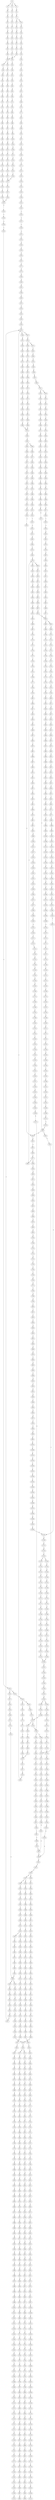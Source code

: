 strict digraph  {
	S0 -> S1 [ label = C ];
	S0 -> S2 [ label = G ];
	S0 -> S3 [ label = T ];
	S1 -> S4 [ label = A ];
	S2 -> S5 [ label = A ];
	S3 -> S6 [ label = A ];
	S4 -> S7 [ label = G ];
	S5 -> S8 [ label = G ];
	S6 -> S9 [ label = G ];
	S7 -> S10 [ label = A ];
	S7 -> S11 [ label = C ];
	S8 -> S12 [ label = C ];
	S9 -> S13 [ label = C ];
	S10 -> S14 [ label = G ];
	S11 -> S15 [ label = C ];
	S12 -> S16 [ label = C ];
	S13 -> S17 [ label = C ];
	S14 -> S18 [ label = G ];
	S15 -> S19 [ label = G ];
	S16 -> S20 [ label = G ];
	S17 -> S21 [ label = G ];
	S18 -> S22 [ label = T ];
	S19 -> S23 [ label = C ];
	S20 -> S24 [ label = C ];
	S21 -> S25 [ label = T ];
	S22 -> S26 [ label = C ];
	S23 -> S27 [ label = C ];
	S24 -> S28 [ label = C ];
	S25 -> S29 [ label = C ];
	S26 -> S30 [ label = C ];
	S27 -> S31 [ label = C ];
	S28 -> S32 [ label = C ];
	S29 -> S33 [ label = C ];
	S30 -> S34 [ label = C ];
	S31 -> S35 [ label = C ];
	S32 -> S36 [ label = C ];
	S33 -> S37 [ label = C ];
	S34 -> S38 [ label = T ];
	S35 -> S39 [ label = T ];
	S36 -> S39 [ label = T ];
	S37 -> S40 [ label = A ];
	S38 -> S41 [ label = T ];
	S39 -> S42 [ label = T ];
	S39 -> S43 [ label = C ];
	S40 -> S44 [ label = C ];
	S41 -> S45 [ label = C ];
	S42 -> S46 [ label = C ];
	S43 -> S47 [ label = C ];
	S44 -> S48 [ label = C ];
	S45 -> S49 [ label = T ];
	S46 -> S50 [ label = A ];
	S47 -> S51 [ label = A ];
	S48 -> S52 [ label = A ];
	S49 -> S53 [ label = C ];
	S50 -> S54 [ label = C ];
	S51 -> S55 [ label = C ];
	S52 -> S56 [ label = C ];
	S53 -> S57 [ label = G ];
	S54 -> S58 [ label = G ];
	S55 -> S59 [ label = C ];
	S56 -> S60 [ label = C ];
	S57 -> S61 [ label = T ];
	S58 -> S62 [ label = C ];
	S59 -> S63 [ label = C ];
	S60 -> S64 [ label = G ];
	S61 -> S65 [ label = A ];
	S62 -> S66 [ label = T ];
	S63 -> S67 [ label = G ];
	S64 -> S68 [ label = A ];
	S65 -> S69 [ label = C ];
	S66 -> S70 [ label = C ];
	S67 -> S71 [ label = C ];
	S68 -> S72 [ label = T ];
	S69 -> S73 [ label = G ];
	S70 -> S74 [ label = C ];
	S71 -> S75 [ label = C ];
	S72 -> S76 [ label = C ];
	S73 -> S77 [ label = G ];
	S74 -> S78 [ label = G ];
	S75 -> S79 [ label = G ];
	S76 -> S80 [ label = G ];
	S77 -> S81 [ label = C ];
	S78 -> S82 [ label = G ];
	S79 -> S83 [ label = G ];
	S80 -> S84 [ label = G ];
	S81 -> S85 [ label = T ];
	S82 -> S86 [ label = T ];
	S83 -> S87 [ label = T ];
	S84 -> S88 [ label = T ];
	S85 -> S89 [ label = A ];
	S86 -> S90 [ label = T ];
	S87 -> S91 [ label = C ];
	S88 -> S92 [ label = T ];
	S89 -> S93 [ label = C ];
	S90 -> S94 [ label = G ];
	S91 -> S95 [ label = C ];
	S92 -> S96 [ label = C ];
	S93 -> S97 [ label = T ];
	S94 -> S98 [ label = C ];
	S95 -> S99 [ label = C ];
	S96 -> S100 [ label = C ];
	S97 -> S101 [ label = G ];
	S98 -> S102 [ label = A ];
	S99 -> S103 [ label = A ];
	S100 -> S104 [ label = A ];
	S101 -> S105 [ label = G ];
	S102 -> S106 [ label = C ];
	S103 -> S107 [ label = G ];
	S104 -> S108 [ label = G ];
	S105 -> S109 [ label = T ];
	S106 -> S110 [ label = T ];
	S107 -> S111 [ label = T ];
	S108 -> S112 [ label = T ];
	S109 -> S113 [ label = G ];
	S110 -> S114 [ label = G ];
	S111 -> S115 [ label = G ];
	S112 -> S116 [ label = G ];
	S113 -> S117 [ label = C ];
	S114 -> S118 [ label = G ];
	S115 -> S119 [ label = G ];
	S116 -> S120 [ label = G ];
	S117 -> S121 [ label = T ];
	S118 -> S122 [ label = T ];
	S119 -> S123 [ label = T ];
	S120 -> S124 [ label = T ];
	S121 -> S125 [ label = A ];
	S122 -> S126 [ label = C ];
	S123 -> S127 [ label = C ];
	S124 -> S128 [ label = C ];
	S125 -> S129 [ label = C ];
	S126 -> S130 [ label = G ];
	S127 -> S131 [ label = G ];
	S128 -> S131 [ label = G ];
	S129 -> S132 [ label = T ];
	S130 -> S133 [ label = T ];
	S131 -> S134 [ label = T ];
	S132 -> S135 [ label = G ];
	S133 -> S136 [ label = C ];
	S134 -> S137 [ label = C ];
	S135 -> S138 [ label = T ];
	S136 -> S139 [ label = C ];
	S137 -> S140 [ label = C ];
	S138 -> S141 [ label = A ];
	S139 -> S142 [ label = G ];
	S140 -> S142 [ label = G ];
	S141 -> S143 [ label = A ];
	S142 -> S144 [ label = T ];
	S143 -> S145 [ label = C ];
	S144 -> S146 [ label = C ];
	S145 -> S147 [ label = A ];
	S146 -> S148 [ label = A ];
	S147 -> S149 [ label = C ];
	S148 -> S150 [ label = C ];
	S149 -> S151 [ label = A ];
	S150 -> S152 [ label = C ];
	S151 -> S153 [ label = C ];
	S152 -> S154 [ label = C ];
	S152 -> S155 [ label = G ];
	S153 -> S156 [ label = G ];
	S154 -> S157 [ label = T ];
	S155 -> S158 [ label = A ];
	S156 -> S159 [ label = C ];
	S157 -> S160 [ label = G ];
	S158 -> S161 [ label = A ];
	S158 -> S162 [ label = G ];
	S159 -> S163 [ label = T ];
	S160 -> S164 [ label = T ];
	S161 -> S165 [ label = T ];
	S162 -> S166 [ label = T ];
	S163 -> S167 [ label = C ];
	S164 -> S168 [ label = C ];
	S165 -> S169 [ label = C ];
	S166 -> S170 [ label = C ];
	S167 -> S171 [ label = C ];
	S168 -> S172 [ label = C ];
	S169 -> S173 [ label = C ];
	S170 -> S174 [ label = C ];
	S171 -> S175 [ label = T ];
	S172 -> S176 [ label = T ];
	S173 -> S177 [ label = T ];
	S174 -> S178 [ label = A ];
	S174 -> S179 [ label = T ];
	S175 -> S180 [ label = A ];
	S176 -> S181 [ label = T ];
	S177 -> S182 [ label = C ];
	S178 -> S183 [ label = G ];
	S179 -> S184 [ label = C ];
	S180 -> S185 [ label = G ];
	S181 -> S186 [ label = G ];
	S182 -> S187 [ label = G ];
	S183 -> S188 [ label = T ];
	S183 -> S189 [ label = C ];
	S184 -> S190 [ label = G ];
	S185 -> S191 [ label = A ];
	S186 -> S192 [ label = A ];
	S186 -> S193 [ label = T ];
	S187 -> S194 [ label = A ];
	S188 -> S195 [ label = A ];
	S189 -> S196 [ label = T ];
	S190 -> S197 [ label = A ];
	S191 -> S198 [ label = A ];
	S192 -> S199 [ label = A ];
	S193 -> S200 [ label = A ];
	S194 -> S201 [ label = A ];
	S195 -> S202 [ label = G ];
	S196 -> S203 [ label = T ];
	S197 -> S204 [ label = A ];
	S198 -> S205 [ label = C ];
	S199 -> S206 [ label = C ];
	S200 -> S207 [ label = G ];
	S201 -> S208 [ label = C ];
	S202 -> S209 [ label = G ];
	S203 -> S210 [ label = C ];
	S204 -> S211 [ label = C ];
	S205 -> S212 [ label = T ];
	S206 -> S213 [ label = T ];
	S207 -> S214 [ label = G ];
	S208 -> S215 [ label = T ];
	S209 -> S216 [ label = G ];
	S210 -> S217 [ label = A ];
	S211 -> S215 [ label = T ];
	S212 -> S218 [ label = T ];
	S213 -> S219 [ label = T ];
	S214 -> S220 [ label = A ];
	S215 -> S221 [ label = T ];
	S216 -> S222 [ label = T ];
	S217 -> S223 [ label = C ];
	S218 -> S224 [ label = C ];
	S219 -> S225 [ label = C ];
	S220 -> S226 [ label = G ];
	S221 -> S227 [ label = C ];
	S222 -> S228 [ label = C ];
	S223 -> S229 [ label = G ];
	S224 -> S230 [ label = A ];
	S225 -> S231 [ label = A ];
	S226 -> S232 [ label = A ];
	S227 -> S233 [ label = A ];
	S228 -> S234 [ label = A ];
	S229 -> S235 [ label = C ];
	S230 -> S236 [ label = A ];
	S231 -> S237 [ label = A ];
	S232 -> S238 [ label = G ];
	S233 -> S239 [ label = A ];
	S234 -> S240 [ label = C ];
	S235 -> S241 [ label = C ];
	S236 -> S242 [ label = C ];
	S237 -> S242 [ label = C ];
	S238 -> S243 [ label = G ];
	S239 -> S242 [ label = C ];
	S240 -> S244 [ label = T ];
	S241 -> S245 [ label = C ];
	S242 -> S246 [ label = C ];
	S242 -> S247 [ label = T ];
	S243 -> S248 [ label = T ];
	S244 -> S249 [ label = C ];
	S245 -> S250 [ label = T ];
	S246 -> S251 [ label = G ];
	S247 -> S252 [ label = G ];
	S248 -> S253 [ label = C ];
	S249 -> S254 [ label = G ];
	S250 -> S255 [ label = T ];
	S251 -> S256 [ label = G ];
	S252 -> S257 [ label = G ];
	S252 -> S258 [ label = C ];
	S253 -> S259 [ label = C ];
	S254 -> S260 [ label = C ];
	S255 -> S261 [ label = C ];
	S256 -> S262 [ label = C ];
	S257 -> S263 [ label = C ];
	S258 -> S264 [ label = C ];
	S259 -> S265 [ label = C ];
	S260 -> S266 [ label = T ];
	S261 -> S267 [ label = A ];
	S262 -> S268 [ label = C ];
	S263 -> S269 [ label = C ];
	S264 -> S270 [ label = C ];
	S265 -> S271 [ label = A ];
	S265 -> S272 [ label = G ];
	S266 -> S273 [ label = T ];
	S267 -> S274 [ label = T ];
	S268 -> S275 [ label = C ];
	S269 -> S276 [ label = C ];
	S270 -> S277 [ label = T ];
	S271 -> S278 [ label = G ];
	S272 -> S279 [ label = G ];
	S273 -> S280 [ label = C ];
	S274 -> S281 [ label = C ];
	S275 -> S282 [ label = A ];
	S276 -> S283 [ label = A ];
	S277 -> S284 [ label = A ];
	S278 -> S285 [ label = A ];
	S279 -> S286 [ label = A ];
	S280 -> S287 [ label = A ];
	S281 -> S288 [ label = C ];
	S282 -> S289 [ label = G ];
	S283 -> S290 [ label = G ];
	S284 -> S291 [ label = G ];
	S285 -> S292 [ label = G ];
	S286 -> S293 [ label = G ];
	S287 -> S294 [ label = T ];
	S288 -> S295 [ label = A ];
	S289 -> S296 [ label = T ];
	S290 -> S297 [ label = G ];
	S291 -> S298 [ label = G ];
	S292 -> S299 [ label = C ];
	S293 -> S300 [ label = G ];
	S294 -> S301 [ label = C ];
	S295 -> S302 [ label = G ];
	S296 -> S303 [ label = T ];
	S297 -> S304 [ label = T ];
	S298 -> S305 [ label = T ];
	S299 -> S306 [ label = C ];
	S300 -> S307 [ label = C ];
	S301 -> S308 [ label = C ];
	S302 -> S309 [ label = A ];
	S303 -> S310 [ label = G ];
	S304 -> S311 [ label = G ];
	S305 -> S312 [ label = G ];
	S306 -> S313 [ label = A ];
	S307 -> S314 [ label = G ];
	S308 -> S315 [ label = A ];
	S309 -> S316 [ label = A ];
	S310 -> S317 [ label = T ];
	S311 -> S318 [ label = C ];
	S311 -> S319 [ label = G ];
	S312 -> S320 [ label = T ];
	S313 -> S321 [ label = C ];
	S314 -> S322 [ label = T ];
	S315 -> S302 [ label = G ];
	S316 -> S323 [ label = C ];
	S317 -> S324 [ label = G ];
	S318 -> S325 [ label = G ];
	S319 -> S326 [ label = G ];
	S320 -> S327 [ label = G ];
	S321 -> S328 [ label = G ];
	S322 -> S329 [ label = G ];
	S323 -> S330 [ label = C ];
	S324 -> S331 [ label = C ];
	S325 -> S332 [ label = C ];
	S326 -> S333 [ label = C ];
	S327 -> S334 [ label = C ];
	S328 -> S335 [ label = G ];
	S329 -> S336 [ label = G ];
	S330 -> S337 [ label = A ];
	S330 -> S338 [ label = G ];
	S331 -> S339 [ label = G ];
	S332 -> S340 [ label = G ];
	S333 -> S341 [ label = T ];
	S334 -> S342 [ label = G ];
	S335 -> S343 [ label = T ];
	S336 -> S344 [ label = T ];
	S337 -> S345 [ label = G ];
	S337 -> S346 [ label = C ];
	S338 -> S347 [ label = G ];
	S339 -> S348 [ label = T ];
	S340 -> S349 [ label = T ];
	S341 -> S350 [ label = T ];
	S342 -> S351 [ label = T ];
	S343 -> S352 [ label = T ];
	S344 -> S353 [ label = A ];
	S345 -> S354 [ label = A ];
	S346 -> S355 [ label = C ];
	S347 -> S356 [ label = A ];
	S348 -> S357 [ label = C ];
	S349 -> S358 [ label = C ];
	S350 -> S359 [ label = C ];
	S351 -> S360 [ label = C ];
	S352 -> S361 [ label = A ];
	S353 -> S362 [ label = T ];
	S354 -> S363 [ label = C ];
	S355 -> S364 [ label = A ];
	S356 -> S365 [ label = C ];
	S357 -> S366 [ label = G ];
	S358 -> S367 [ label = G ];
	S359 -> S368 [ label = G ];
	S360 -> S369 [ label = G ];
	S361 -> S370 [ label = C ];
	S362 -> S371 [ label = G ];
	S363 -> S372 [ label = T ];
	S364 -> S373 [ label = C ];
	S365 -> S374 [ label = G ];
	S366 -> S375 [ label = A ];
	S367 -> S376 [ label = T ];
	S368 -> S377 [ label = A ];
	S369 -> S375 [ label = A ];
	S370 -> S378 [ label = T ];
	S371 -> S379 [ label = A ];
	S372 -> S380 [ label = C ];
	S373 -> S381 [ label = C ];
	S374 -> S382 [ label = C ];
	S375 -> S383 [ label = A ];
	S376 -> S384 [ label = G ];
	S377 -> S385 [ label = A ];
	S378 -> S386 [ label = G ];
	S379 -> S387 [ label = G ];
	S380 -> S388 [ label = C ];
	S381 -> S389 [ label = C ];
	S382 -> S390 [ label = C ];
	S383 -> S391 [ label = C ];
	S384 -> S392 [ label = C ];
	S385 -> S393 [ label = C ];
	S386 -> S394 [ label = C ];
	S387 -> S395 [ label = C ];
	S388 -> S396 [ label = C ];
	S389 -> S397 [ label = C ];
	S390 -> S398 [ label = C ];
	S391 -> S399 [ label = C ];
	S391 -> S400 [ label = A ];
	S392 -> S401 [ label = A ];
	S393 -> S402 [ label = A ];
	S394 -> S403 [ label = A ];
	S395 -> S404 [ label = G ];
	S396 -> S405 [ label = A ];
	S397 -> S406 [ label = T ];
	S398 -> S407 [ label = A ];
	S399 -> S408 [ label = T ];
	S400 -> S409 [ label = C ];
	S401 -> S410 [ label = T ];
	S402 -> S411 [ label = C ];
	S403 -> S412 [ label = G ];
	S404 -> S413 [ label = G ];
	S405 -> S414 [ label = T ];
	S406 -> S415 [ label = T ];
	S407 -> S416 [ label = T ];
	S408 -> S417 [ label = T ];
	S409 -> S418 [ label = C ];
	S410 -> S419 [ label = C ];
	S411 -> S420 [ label = G ];
	S412 -> S421 [ label = A ];
	S413 -> S422 [ label = T ];
	S414 -> S423 [ label = C ];
	S415 -> S424 [ label = C ];
	S416 -> S425 [ label = C ];
	S417 -> S426 [ label = C ];
	S418 -> S427 [ label = C ];
	S419 -> S428 [ label = C ];
	S420 -> S429 [ label = C ];
	S421 -> S430 [ label = C ];
	S422 -> S431 [ label = C ];
	S423 -> S432 [ label = T ];
	S424 -> S433 [ label = C ];
	S424 -> S434 [ label = G ];
	S425 -> S435 [ label = G ];
	S426 -> S436 [ label = G ];
	S427 -> S437 [ label = G ];
	S428 -> S438 [ label = G ];
	S429 -> S439 [ label = G ];
	S430 -> S440 [ label = G ];
	S431 -> S441 [ label = G ];
	S432 -> S442 [ label = G ];
	S433 -> S443 [ label = T ];
	S434 -> S444 [ label = A ];
	S435 -> S445 [ label = T ];
	S436 -> S446 [ label = T ];
	S437 -> S447 [ label = T ];
	S438 -> S448 [ label = C ];
	S439 -> S449 [ label = C ];
	S440 -> S450 [ label = G ];
	S441 -> S451 [ label = C ];
	S442 -> S452 [ label = C ];
	S443 -> S453 [ label = G ];
	S444 -> S454 [ label = T ];
	S445 -> S455 [ label = C ];
	S446 -> S456 [ label = A ];
	S447 -> S457 [ label = A ];
	S448 -> S458 [ label = A ];
	S449 -> S459 [ label = A ];
	S450 -> S460 [ label = A ];
	S451 -> S461 [ label = A ];
	S452 -> S462 [ label = C ];
	S453 -> S463 [ label = T ];
	S454 -> S464 [ label = C ];
	S455 -> S465 [ label = C ];
	S456 -> S466 [ label = C ];
	S457 -> S467 [ label = C ];
	S458 -> S468 [ label = C ];
	S459 -> S469 [ label = C ];
	S460 -> S470 [ label = C ];
	S461 -> S471 [ label = C ];
	S462 -> S472 [ label = A ];
	S463 -> S473 [ label = C ];
	S464 -> S474 [ label = G ];
	S465 -> S475 [ label = T ];
	S466 -> S476 [ label = T ];
	S467 -> S477 [ label = G ];
	S468 -> S478 [ label = G ];
	S469 -> S479 [ label = G ];
	S470 -> S480 [ label = A ];
	S471 -> S481 [ label = G ];
	S472 -> S482 [ label = G ];
	S473 -> S483 [ label = C ];
	S474 -> S484 [ label = T ];
	S475 -> S485 [ label = C ];
	S476 -> S486 [ label = T ];
	S477 -> S487 [ label = T ];
	S478 -> S488 [ label = T ];
	S479 -> S489 [ label = T ];
	S480 -> S490 [ label = C ];
	S481 -> S491 [ label = C ];
	S482 -> S492 [ label = T ];
	S483 -> S493 [ label = T ];
	S484 -> S494 [ label = T ];
	S485 -> S495 [ label = T ];
	S486 -> S496 [ label = C ];
	S487 -> S497 [ label = C ];
	S488 -> S498 [ label = C ];
	S489 -> S499 [ label = C ];
	S490 -> S500 [ label = A ];
	S491 -> S501 [ label = G ];
	S492 -> S502 [ label = C ];
	S493 -> S503 [ label = T ];
	S494 -> S504 [ label = T ];
	S495 -> S505 [ label = T ];
	S496 -> S506 [ label = A ];
	S497 -> S507 [ label = C ];
	S498 -> S508 [ label = G ];
	S499 -> S509 [ label = C ];
	S500 -> S510 [ label = C ];
	S501 -> S511 [ label = C ];
	S502 -> S512 [ label = G ];
	S503 -> S186 [ label = G ];
	S504 -> S513 [ label = G ];
	S505 -> S514 [ label = C ];
	S506 -> S515 [ label = A ];
	S507 -> S516 [ label = A ];
	S508 -> S517 [ label = A ];
	S509 -> S518 [ label = A ];
	S510 -> S519 [ label = C ];
	S511 -> S520 [ label = G ];
	S512 -> S521 [ label = T ];
	S513 -> S522 [ label = T ];
	S514 -> S523 [ label = T ];
	S515 -> S524 [ label = G ];
	S516 -> S525 [ label = G ];
	S517 -> S526 [ label = G ];
	S518 -> S527 [ label = G ];
	S519 -> S528 [ label = T ];
	S520 -> S529 [ label = G ];
	S521 -> S530 [ label = A ];
	S522 -> S531 [ label = A ];
	S523 -> S532 [ label = C ];
	S524 -> S533 [ label = C ];
	S525 -> S534 [ label = C ];
	S526 -> S535 [ label = C ];
	S527 -> S536 [ label = C ];
	S528 -> S537 [ label = C ];
	S529 -> S538 [ label = C ];
	S530 -> S539 [ label = A ];
	S531 -> S540 [ label = G ];
	S532 -> S541 [ label = G ];
	S533 -> S542 [ label = G ];
	S534 -> S543 [ label = G ];
	S535 -> S544 [ label = G ];
	S536 -> S545 [ label = T ];
	S536 -> S543 [ label = G ];
	S537 -> S546 [ label = T ];
	S538 -> S547 [ label = T ];
	S539 -> S548 [ label = G ];
	S540 -> S549 [ label = G ];
	S541 -> S550 [ label = G ];
	S542 -> S551 [ label = A ];
	S543 -> S552 [ label = A ];
	S544 -> S553 [ label = A ];
	S545 -> S554 [ label = T ];
	S546 -> S555 [ label = A ];
	S547 -> S556 [ label = G ];
	S548 -> S557 [ label = A ];
	S549 -> S558 [ label = A ];
	S550 -> S559 [ label = A ];
	S551 -> S560 [ label = G ];
	S552 -> S561 [ label = G ];
	S553 -> S562 [ label = G ];
	S554 -> S210 [ label = C ];
	S555 -> S563 [ label = G ];
	S556 -> S564 [ label = G ];
	S557 -> S565 [ label = C ];
	S558 -> S566 [ label = A ];
	S559 -> S567 [ label = G ];
	S560 -> S568 [ label = T ];
	S561 -> S569 [ label = T ];
	S562 -> S570 [ label = T ];
	S563 -> S571 [ label = A ];
	S564 -> S572 [ label = A ];
	S565 -> S573 [ label = G ];
	S566 -> S574 [ label = A ];
	S567 -> S575 [ label = A ];
	S568 -> S576 [ label = C ];
	S569 -> S577 [ label = C ];
	S570 -> S578 [ label = C ];
	S571 -> S579 [ label = A ];
	S572 -> S580 [ label = A ];
	S573 -> S581 [ label = G ];
	S574 -> S582 [ label = G ];
	S575 -> S583 [ label = G ];
	S576 -> S584 [ label = C ];
	S577 -> S585 [ label = C ];
	S577 -> S586 [ label = T ];
	S578 -> S587 [ label = G ];
	S579 -> S588 [ label = C ];
	S580 -> S589 [ label = T ];
	S581 -> S590 [ label = C ];
	S582 -> S591 [ label = G ];
	S583 -> S592 [ label = G ];
	S584 -> S593 [ label = C ];
	S585 -> S593 [ label = C ];
	S586 -> S594 [ label = C ];
	S587 -> S595 [ label = A ];
	S588 -> S596 [ label = G ];
	S589 -> S597 [ label = G ];
	S590 -> S598 [ label = T ];
	S591 -> S599 [ label = T ];
	S592 -> S600 [ label = T ];
	S593 -> S601 [ label = T ];
	S593 -> S602 [ label = G ];
	S594 -> S603 [ label = G ];
	S595 -> S604 [ label = A ];
	S596 -> S605 [ label = A ];
	S597 -> S606 [ label = G ];
	S598 -> S607 [ label = C ];
	S599 -> S608 [ label = C ];
	S600 -> S609 [ label = C ];
	S601 -> S610 [ label = C ];
	S602 -> S611 [ label = C ];
	S603 -> S612 [ label = T ];
	S604 -> S613 [ label = C ];
	S605 -> S614 [ label = G ];
	S606 -> S615 [ label = G ];
	S607 -> S616 [ label = T ];
	S608 -> S617 [ label = C ];
	S609 -> S259 [ label = C ];
	S610 -> S618 [ label = C ];
	S611 -> S619 [ label = C ];
	S612 -> S620 [ label = C ];
	S613 -> S621 [ label = C ];
	S614 -> S622 [ label = G ];
	S615 -> S623 [ label = G ];
	S616 -> S624 [ label = C ];
	S617 -> S625 [ label = C ];
	S618 -> S626 [ label = G ];
	S619 -> S627 [ label = T ];
	S620 -> S628 [ label = T ];
	S621 -> S629 [ label = T ];
	S622 -> S630 [ label = T ];
	S623 -> S631 [ label = T ];
	S624 -> S632 [ label = G ];
	S625 -> S633 [ label = G ];
	S626 -> S634 [ label = G ];
	S627 -> S635 [ label = G ];
	S628 -> S636 [ label = G ];
	S629 -> S637 [ label = G ];
	S630 -> S638 [ label = G ];
	S631 -> S639 [ label = C ];
	S632 -> S640 [ label = A ];
	S633 -> S641 [ label = A ];
	S634 -> S642 [ label = T ];
	S635 -> S643 [ label = T ];
	S636 -> S644 [ label = T ];
	S637 -> S645 [ label = T ];
	S638 -> S646 [ label = T ];
	S639 -> S647 [ label = C ];
	S640 -> S648 [ label = A ];
	S641 -> S649 [ label = A ];
	S642 -> S650 [ label = C ];
	S643 -> S651 [ label = C ];
	S644 -> S652 [ label = T ];
	S645 -> S653 [ label = C ];
	S646 -> S654 [ label = C ];
	S647 -> S655 [ label = G ];
	S648 -> S656 [ label = G ];
	S649 -> S657 [ label = G ];
	S650 -> S658 [ label = T ];
	S651 -> S659 [ label = G ];
	S652 -> S660 [ label = C ];
	S653 -> S661 [ label = G ];
	S654 -> S662 [ label = C ];
	S655 -> S663 [ label = C ];
	S656 -> S664 [ label = T ];
	S657 -> S665 [ label = T ];
	S658 -> S666 [ label = G ];
	S659 -> S667 [ label = C ];
	S660 -> S668 [ label = C ];
	S661 -> S669 [ label = C ];
	S662 -> S670 [ label = C ];
	S663 -> S671 [ label = C ];
	S664 -> S672 [ label = C ];
	S665 -> S673 [ label = C ];
	S666 -> S674 [ label = G ];
	S667 -> S675 [ label = G ];
	S668 -> S676 [ label = G ];
	S669 -> S677 [ label = G ];
	S670 -> S678 [ label = T ];
	S671 -> S679 [ label = G ];
	S672 -> S680 [ label = G ];
	S673 -> S681 [ label = G ];
	S674 -> S682 [ label = A ];
	S675 -> S683 [ label = C ];
	S676 -> S684 [ label = T ];
	S677 -> S683 [ label = C ];
	S678 -> S685 [ label = G ];
	S679 -> S686 [ label = G ];
	S680 -> S687 [ label = C ];
	S681 -> S688 [ label = A ];
	S682 -> S689 [ label = G ];
	S683 -> S690 [ label = G ];
	S683 -> S691 [ label = A ];
	S684 -> S692 [ label = G ];
	S685 -> S693 [ label = T ];
	S686 -> S694 [ label = A ];
	S687 -> S695 [ label = G ];
	S688 -> S696 [ label = G ];
	S689 -> S697 [ label = G ];
	S690 -> S698 [ label = A ];
	S691 -> S699 [ label = A ];
	S692 -> S700 [ label = G ];
	S693 -> S701 [ label = C ];
	S694 -> S702 [ label = A ];
	S695 -> S703 [ label = G ];
	S696 -> S704 [ label = G ];
	S697 -> S705 [ label = G ];
	S698 -> S706 [ label = G ];
	S699 -> S707 [ label = C ];
	S700 -> S708 [ label = C ];
	S701 -> S709 [ label = C ];
	S702 -> S710 [ label = C ];
	S703 -> S711 [ label = C ];
	S704 -> S712 [ label = T ];
	S705 -> S713 [ label = T ];
	S706 -> S714 [ label = C ];
	S707 -> S715 [ label = C ];
	S708 -> S716 [ label = C ];
	S709 -> S717 [ label = T ];
	S710 -> S718 [ label = T ];
	S711 -> S719 [ label = T ];
	S712 -> S720 [ label = A ];
	S713 -> S721 [ label = G ];
	S714 -> S722 [ label = A ];
	S715 -> S723 [ label = C ];
	S716 -> S724 [ label = C ];
	S717 -> S725 [ label = A ];
	S718 -> S726 [ label = G ];
	S719 -> S727 [ label = A ];
	S720 -> S728 [ label = T ];
	S721 -> S729 [ label = T ];
	S722 -> S730 [ label = G ];
	S723 -> S731 [ label = G ];
	S724 -> S732 [ label = G ];
	S725 -> S733 [ label = C ];
	S726 -> S734 [ label = C ];
	S727 -> S735 [ label = T ];
	S728 -> S736 [ label = A ];
	S729 -> S737 [ label = T ];
	S730 -> S738 [ label = T ];
	S731 -> S739 [ label = T ];
	S732 -> S740 [ label = T ];
	S733 -> S741 [ label = T ];
	S734 -> S742 [ label = A ];
	S735 -> S743 [ label = A ];
	S736 -> S744 [ label = A ];
	S737 -> S745 [ label = C ];
	S738 -> S746 [ label = G ];
	S739 -> S747 [ label = A ];
	S740 -> S748 [ label = C ];
	S741 -> S749 [ label = A ];
	S742 -> S750 [ label = A ];
	S743 -> S751 [ label = G ];
	S744 -> S752 [ label = G ];
	S745 -> S753 [ label = C ];
	S746 -> S754 [ label = C ];
	S747 -> S755 [ label = C ];
	S748 -> S756 [ label = C ];
	S749 -> S757 [ label = C ];
	S750 -> S758 [ label = C ];
	S751 -> S759 [ label = T ];
	S752 -> S760 [ label = T ];
	S753 -> S761 [ label = A ];
	S754 -> S762 [ label = A ];
	S755 -> S763 [ label = A ];
	S756 -> S764 [ label = A ];
	S757 -> S765 [ label = C ];
	S758 -> S766 [ label = C ];
	S759 -> S767 [ label = A ];
	S760 -> S768 [ label = C ];
	S761 -> S769 [ label = G ];
	S762 -> S770 [ label = A ];
	S763 -> S771 [ label = G ];
	S764 -> S772 [ label = G ];
	S765 -> S773 [ label = A ];
	S766 -> S774 [ label = A ];
	S767 -> S775 [ label = G ];
	S768 -> S776 [ label = G ];
	S769 -> S777 [ label = C ];
	S770 -> S778 [ label = C ];
	S771 -> S779 [ label = C ];
	S772 -> S780 [ label = T ];
	S773 -> S781 [ label = G ];
	S774 -> S782 [ label = G ];
	S775 -> S783 [ label = C ];
	S776 -> S784 [ label = T ];
	S777 -> S785 [ label = A ];
	S778 -> S786 [ label = A ];
	S779 -> S787 [ label = A ];
	S780 -> S788 [ label = A ];
	S781 -> S789 [ label = G ];
	S782 -> S790 [ label = A ];
	S783 -> S791 [ label = C ];
	S784 -> S792 [ label = G ];
	S785 -> S793 [ label = G ];
	S786 -> S794 [ label = G ];
	S787 -> S795 [ label = G ];
	S788 -> S796 [ label = G ];
	S789 -> S797 [ label = A ];
	S790 -> S798 [ label = A ];
	S791 -> S799 [ label = G ];
	S792 -> S800 [ label = G ];
	S793 -> S801 [ label = A ];
	S794 -> S802 [ label = C ];
	S795 -> S803 [ label = G ];
	S796 -> S804 [ label = C ];
	S797 -> S805 [ label = G ];
	S798 -> S806 [ label = C ];
	S799 -> S807 [ label = A ];
	S800 -> S808 [ label = T ];
	S801 -> S809 [ label = T ];
	S802 -> S810 [ label = T ];
	S803 -> S811 [ label = T ];
	S804 -> S812 [ label = T ];
	S805 -> S813 [ label = A ];
	S806 -> S814 [ label = A ];
	S807 -> S815 [ label = A ];
	S808 -> S816 [ label = A ];
	S809 -> S817 [ label = A ];
	S810 -> S818 [ label = A ];
	S811 -> S819 [ label = G ];
	S812 -> S820 [ label = C ];
	S813 -> S821 [ label = G ];
	S814 -> S822 [ label = G ];
	S815 -> S823 [ label = A ];
	S816 -> S824 [ label = C ];
	S817 -> S825 [ label = A ];
	S818 -> S826 [ label = C ];
	S819 -> S827 [ label = C ];
	S820 -> S828 [ label = C ];
	S821 -> S829 [ label = T ];
	S822 -> S830 [ label = C ];
	S823 -> S831 [ label = C ];
	S824 -> S832 [ label = C ];
	S825 -> S833 [ label = A ];
	S826 -> S834 [ label = G ];
	S827 -> S835 [ label = A ];
	S828 -> S836 [ label = A ];
	S829 -> S837 [ label = C ];
	S830 -> S838 [ label = C ];
	S831 -> S839 [ label = C ];
	S832 -> S840 [ label = G ];
	S833 -> S841 [ label = A ];
	S834 -> S842 [ label = A ];
	S835 -> S843 [ label = C ];
	S836 -> S844 [ label = C ];
	S837 -> S845 [ label = A ];
	S838 -> S846 [ label = G ];
	S839 -> S847 [ label = C ];
	S840 -> S848 [ label = G ];
	S841 -> S849 [ label = A ];
	S842 -> S850 [ label = G ];
	S843 -> S851 [ label = G ];
	S844 -> S852 [ label = C ];
	S845 -> S853 [ label = G ];
	S846 -> S854 [ label = T ];
	S847 -> S855 [ label = C ];
	S848 -> S856 [ label = T ];
	S849 -> S857 [ label = C ];
	S850 -> S858 [ label = A ];
	S851 -> S859 [ label = C ];
	S852 -> S860 [ label = G ];
	S853 -> S861 [ label = G ];
	S854 -> S862 [ label = C ];
	S855 -> S863 [ label = G ];
	S856 -> S864 [ label = G ];
	S857 -> S865 [ label = T ];
	S858 -> S866 [ label = A ];
	S859 -> S867 [ label = G ];
	S860 -> S868 [ label = G ];
	S861 -> S869 [ label = A ];
	S862 -> S870 [ label = C ];
	S863 -> S871 [ label = A ];
	S864 -> S872 [ label = G ];
	S865 -> S873 [ label = T ];
	S866 -> S874 [ label = C ];
	S867 -> S875 [ label = G ];
	S868 -> S876 [ label = A ];
	S869 -> S877 [ label = C ];
	S870 -> S878 [ label = T ];
	S871 -> S879 [ label = C ];
	S872 -> S880 [ label = T ];
	S873 -> S881 [ label = T ];
	S874 -> S882 [ label = T ];
	S875 -> S883 [ label = T ];
	S876 -> S884 [ label = C ];
	S877 -> S885 [ label = C ];
	S878 -> S886 [ label = C ];
	S879 -> S887 [ label = T ];
	S880 -> S888 [ label = T ];
	S881 -> S889 [ label = G ];
	S882 -> S890 [ label = G ];
	S883 -> S891 [ label = G ];
	S884 -> S892 [ label = G ];
	S885 -> S893 [ label = A ];
	S886 -> S894 [ label = T ];
	S887 -> S895 [ label = A ];
	S888 -> S896 [ label = A ];
	S889 -> S897 [ label = C ];
	S890 -> S898 [ label = G ];
	S891 -> S899 [ label = C ];
	S892 -> S900 [ label = T ];
	S893 -> S901 [ label = G ];
	S894 -> S902 [ label = G ];
	S895 -> S903 [ label = G ];
	S896 -> S904 [ label = G ];
	S897 -> S905 [ label = C ];
	S898 -> S906 [ label = C ];
	S899 -> S907 [ label = C ];
	S900 -> S908 [ label = C ];
	S901 -> S909 [ label = T ];
	S902 -> S910 [ label = T ];
	S903 -> S911 [ label = A ];
	S904 -> S912 [ label = A ];
	S905 -> S913 [ label = G ];
	S906 -> S914 [ label = G ];
	S907 -> S915 [ label = G ];
	S908 -> S916 [ label = G ];
	S909 -> S917 [ label = C ];
	S910 -> S918 [ label = C ];
	S911 -> S919 [ label = A ];
	S912 -> S920 [ label = A ];
	S913 -> S921 [ label = T ];
	S914 -> S922 [ label = C ];
	S915 -> S923 [ label = C ];
	S916 -> S924 [ label = T ];
	S917 -> S925 [ label = T ];
	S918 -> S926 [ label = G ];
	S919 -> S927 [ label = T ];
	S920 -> S928 [ label = G ];
	S921 -> S929 [ label = A ];
	S922 -> S930 [ label = A ];
	S923 -> S931 [ label = A ];
	S924 -> S932 [ label = G ];
	S925 -> S933 [ label = C ];
	S926 -> S934 [ label = T ];
	S927 -> S935 [ label = C ];
	S928 -> S936 [ label = G ];
	S929 -> S937 [ label = G ];
	S930 -> S938 [ label = G ];
	S931 -> S939 [ label = A ];
	S932 -> S940 [ label = A ];
	S933 -> S941 [ label = T ];
	S934 -> S942 [ label = G ];
	S935 -> S943 [ label = G ];
	S936 -> S944 [ label = G ];
	S937 -> S945 [ label = C ];
	S938 -> S946 [ label = C ];
	S939 -> S947 [ label = C ];
	S940 -> S948 [ label = C ];
	S941 -> S949 [ label = G ];
	S942 -> S950 [ label = G ];
	S943 -> S951 [ label = G ];
	S944 -> S952 [ label = G ];
	S945 -> S953 [ label = C ];
	S946 -> S954 [ label = G ];
	S947 -> S955 [ label = C ];
	S948 -> S956 [ label = C ];
	S949 -> S957 [ label = T ];
	S950 -> S958 [ label = T ];
	S951 -> S959 [ label = G ];
	S952 -> S960 [ label = G ];
	S953 -> S961 [ label = G ];
	S954 -> S962 [ label = G ];
	S955 -> S963 [ label = A ];
	S956 -> S964 [ label = G ];
	S957 -> S965 [ label = A ];
	S958 -> S966 [ label = A ];
	S959 -> S967 [ label = T ];
	S960 -> S968 [ label = T ];
	S961 -> S969 [ label = G ];
	S962 -> S970 [ label = G ];
	S963 -> S971 [ label = G ];
	S964 -> S972 [ label = G ];
	S967 -> S973 [ label = A ];
	S968 -> S974 [ label = C ];
	S969 -> S975 [ label = T ];
	S970 -> S976 [ label = T ];
	S971 -> S977 [ label = T ];
	S972 -> S978 [ label = T ];
	S973 -> S979 [ label = T ];
	S974 -> S980 [ label = C ];
	S975 -> S981 [ label = G ];
	S976 -> S982 [ label = G ];
	S977 -> S983 [ label = C ];
	S978 -> S984 [ label = C ];
	S979 -> S985 [ label = C ];
	S980 -> S986 [ label = G ];
	S981 -> S987 [ label = A ];
	S982 -> S988 [ label = C ];
	S983 -> S989 [ label = G ];
	S984 -> S990 [ label = G ];
	S985 -> S991 [ label = C ];
	S986 -> S992 [ label = T ];
	S987 -> S993 [ label = C ];
	S988 -> S994 [ label = C ];
	S989 -> S995 [ label = C ];
	S990 -> S996 [ label = C ];
	S991 -> S997 [ label = C ];
	S992 -> S998 [ label = C ];
	S993 -> S999 [ label = G ];
	S994 -> S1000 [ label = G ];
	S995 -> S1001 [ label = G ];
	S996 -> S1002 [ label = G ];
	S997 -> S1003 [ label = G ];
	S998 -> S1004 [ label = G ];
	S999 -> S1005 [ label = T ];
	S1000 -> S1006 [ label = C ];
	S1001 -> S1007 [ label = C ];
	S1002 -> S1008 [ label = T ];
	S1003 -> S1009 [ label = A ];
	S1004 -> S1010 [ label = G ];
	S1005 -> S1011 [ label = G ];
	S1006 -> S1012 [ label = C ];
	S1007 -> S1013 [ label = A ];
	S1008 -> S1014 [ label = A ];
	S1009 -> S1015 [ label = A ];
	S1010 -> S1016 [ label = A ];
	S1011 -> S1017 [ label = G ];
	S1012 -> S1018 [ label = G ];
	S1013 -> S1019 [ label = G ];
	S1014 -> S1020 [ label = G ];
	S1015 -> S1021 [ label = A ];
	S1016 -> S1022 [ label = A ];
	S1017 -> S1023 [ label = G ];
	S1018 -> S1024 [ label = G ];
	S1019 -> S1025 [ label = C ];
	S1020 -> S1026 [ label = C ];
	S1021 -> S1027 [ label = G ];
	S1022 -> S1028 [ label = C ];
	S1023 -> S1029 [ label = T ];
	S1024 -> S1030 [ label = T ];
	S1025 -> S1031 [ label = C ];
	S1026 -> S1032 [ label = C ];
	S1027 -> S1033 [ label = T ];
	S1028 -> S1034 [ label = T ];
	S1029 -> S1035 [ label = A ];
	S1030 -> S1036 [ label = G ];
	S1031 -> S1037 [ label = G ];
	S1032 -> S1038 [ label = G ];
	S1033 -> S1039 [ label = G ];
	S1034 -> S1040 [ label = A ];
	S1035 -> S1041 [ label = C ];
	S1036 -> S1042 [ label = G ];
	S1037 -> S1043 [ label = G ];
	S1038 -> S1044 [ label = C ];
	S1039 -> S1045 [ label = T ];
	S1040 -> S1046 [ label = C ];
	S1041 -> S1047 [ label = T ];
	S1042 -> S1048 [ label = T ];
	S1043 -> S1049 [ label = T ];
	S1044 -> S1050 [ label = T ];
	S1045 -> S1051 [ label = C ];
	S1046 -> S1052 [ label = A ];
	S1047 -> S1053 [ label = A ];
	S1048 -> S1054 [ label = G ];
	S1049 -> S1055 [ label = G ];
	S1050 -> S1056 [ label = G ];
	S1051 -> S1057 [ label = G ];
	S1052 -> S1058 [ label = A ];
	S1053 -> S1059 [ label = T ];
	S1054 -> S1060 [ label = G ];
	S1055 -> S1061 [ label = G ];
	S1056 -> S1062 [ label = G ];
	S1057 -> S1063 [ label = T ];
	S1058 -> S1064 [ label = C ];
	S1059 -> S1065 [ label = T ];
	S1060 -> S1066 [ label = A ];
	S1061 -> S1067 [ label = A ];
	S1062 -> S1068 [ label = A ];
	S1063 -> S1069 [ label = C ];
	S1064 -> S1070 [ label = G ];
	S1065 -> S1071 [ label = G ];
	S1066 -> S1072 [ label = A ];
	S1067 -> S1073 [ label = A ];
	S1068 -> S1074 [ label = A ];
	S1069 -> S1075 [ label = G ];
	S1070 -> S1076 [ label = A ];
	S1071 -> S1077 [ label = G ];
	S1072 -> S1078 [ label = C ];
	S1073 -> S1079 [ label = G ];
	S1074 -> S1080 [ label = G ];
	S1075 -> S1081 [ label = G ];
	S1076 -> S1082 [ label = A ];
	S1077 -> S1083 [ label = A ];
	S1078 -> S1084 [ label = C ];
	S1079 -> S1085 [ label = A ];
	S1080 -> S1086 [ label = A ];
	S1081 -> S1087 [ label = A ];
	S1082 -> S1088 [ label = A ];
	S1083 -> S1089 [ label = A ];
	S1084 -> S1090 [ label = T ];
	S1085 -> S1091 [ label = A ];
	S1086 -> S1092 [ label = A ];
	S1087 -> S1093 [ label = A ];
	S1088 -> S1094 [ label = A ];
	S1089 -> S1095 [ label = C ];
	S1090 -> S1096 [ label = C ];
	S1091 -> S1097 [ label = C ];
	S1092 -> S1098 [ label = C ];
	S1093 -> S1099 [ label = C ];
	S1094 -> S1100 [ label = C ];
	S1095 -> S1101 [ label = G ];
	S1096 -> S1102 [ label = G ];
	S1097 -> S1103 [ label = G ];
	S1098 -> S1103 [ label = G ];
	S1099 -> S1104 [ label = A ];
	S1100 -> S1105 [ label = A ];
	S1101 -> S1106 [ label = G ];
	S1102 -> S1107 [ label = G ];
	S1103 -> S1108 [ label = G ];
	S1104 -> S1109 [ label = G ];
	S1105 -> S1110 [ label = G ];
	S1106 -> S1111 [ label = T ];
	S1107 -> S1112 [ label = C ];
	S1108 -> S1113 [ label = C ];
	S1109 -> S1114 [ label = G ];
	S1110 -> S1115 [ label = A ];
	S1111 -> S1116 [ label = A ];
	S1112 -> S1117 [ label = A ];
	S1113 -> S1118 [ label = A ];
	S1114 -> S1119 [ label = A ];
	S1115 -> S1120 [ label = A ];
	S1116 -> S1121 [ label = C ];
	S1117 -> S1122 [ label = C ];
	S1118 -> S1123 [ label = C ];
	S1119 -> S1124 [ label = A ];
	S1120 -> S1125 [ label = G ];
	S1121 -> S1126 [ label = G ];
	S1122 -> S1127 [ label = G ];
	S1123 -> S1128 [ label = C ];
	S1123 -> S1129 [ label = T ];
	S1124 -> S1130 [ label = T ];
	S1125 -> S1131 [ label = G ];
	S1126 -> S1132 [ label = A ];
	S1127 -> S1133 [ label = C ];
	S1128 -> S1134 [ label = G ];
	S1129 -> S1135 [ label = G ];
	S1130 -> S1136 [ label = A ];
	S1131 -> S1137 [ label = G ];
	S1132 -> S1138 [ label = A ];
	S1133 -> S1139 [ label = G ];
	S1134 -> S1140 [ label = G ];
	S1135 -> S1141 [ label = G ];
	S1136 -> S1142 [ label = G ];
	S1137 -> S1143 [ label = G ];
	S1138 -> S1144 [ label = G ];
	S1139 -> S1145 [ label = C ];
	S1140 -> S1146 [ label = G ];
	S1141 -> S1147 [ label = G ];
	S1142 -> S1148 [ label = T ];
	S1143 -> S1149 [ label = T ];
	S1144 -> S1150 [ label = A ];
	S1145 -> S1151 [ label = G ];
	S1146 -> S1152 [ label = A ];
	S1147 -> S1153 [ label = A ];
	S1148 -> S1154 [ label = C ];
	S1149 -> S1155 [ label = C ];
	S1150 -> S1156 [ label = A ];
	S1151 -> S1157 [ label = C ];
	S1152 -> S1158 [ label = A ];
	S1153 -> S1159 [ label = A ];
	S1154 -> S1160 [ label = T ];
	S1155 -> S1161 [ label = T ];
	S1156 -> S1162 [ label = G ];
	S1157 -> S1163 [ label = G ];
	S1158 -> S1164 [ label = T ];
	S1159 -> S1165 [ label = C ];
	S1160 -> S1166 [ label = C ];
	S1161 -> S1167 [ label = C ];
	S1162 -> S1168 [ label = T ];
	S1163 -> S1169 [ label = T ];
	S1164 -> S1170 [ label = T ];
	S1165 -> S1171 [ label = T ];
	S1166 -> S1172 [ label = T ];
	S1167 -> S1173 [ label = T ];
	S1168 -> S1174 [ label = G ];
	S1169 -> S1175 [ label = C ];
	S1170 -> S1176 [ label = G ];
	S1171 -> S1177 [ label = G ];
	S1172 -> S1178 [ label = C ];
	S1173 -> S1179 [ label = C ];
	S1174 -> S1180 [ label = T ];
	S1175 -> S1181 [ label = G ];
	S1176 -> S1182 [ label = A ];
	S1177 -> S1183 [ label = G ];
	S1178 -> S1184 [ label = T ];
	S1179 -> S1185 [ label = G ];
	S1180 -> S1186 [ label = C ];
	S1181 -> S1187 [ label = A ];
	S1182 -> S1188 [ label = A ];
	S1183 -> S1189 [ label = A ];
	S1184 -> S1190 [ label = G ];
	S1185 -> S1191 [ label = T ];
	S1186 -> S1192 [ label = C ];
	S1187 -> S1193 [ label = C ];
	S1188 -> S1194 [ label = C ];
	S1189 -> S1195 [ label = C ];
	S1190 -> S1196 [ label = A ];
	S1191 -> S1197 [ label = G ];
	S1192 -> S1198 [ label = T ];
	S1193 -> S1199 [ label = G ];
	S1194 -> S1200 [ label = C ];
	S1195 -> S1201 [ label = C ];
	S1196 -> S1202 [ label = G ];
	S1197 -> S1203 [ label = G ];
	S1198 -> S1204 [ label = G ];
	S1199 -> S1205 [ label = C ];
	S1200 -> S1206 [ label = C ];
	S1201 -> S1207 [ label = C ];
	S1202 -> S1208 [ label = T ];
	S1203 -> S1209 [ label = T ];
	S1204 -> S1210 [ label = G ];
	S1205 -> S1211 [ label = G ];
	S1206 -> S1212 [ label = G ];
	S1207 -> S1213 [ label = G ];
	S1208 -> S1214 [ label = A ];
	S1209 -> S1215 [ label = A ];
	S1210 -> S1216 [ label = C ];
	S1211 -> S1217 [ label = C ];
	S1212 -> S1218 [ label = T ];
	S1213 -> S1219 [ label = T ];
	S1216 -> S1220 [ label = C ];
	S1217 -> S1221 [ label = C ];
	S1218 -> S1222 [ label = C ];
	S1219 -> S1223 [ label = C ];
	S1220 -> S1224 [ label = T ];
	S1221 -> S1225 [ label = T ];
	S1222 -> S1226 [ label = T ];
	S1223 -> S1227 [ label = T ];
	S1224 -> S1228 [ label = G ];
	S1225 -> S1229 [ label = C ];
	S1226 -> S1230 [ label = C ];
	S1227 -> S1231 [ label = C ];
	S1228 -> S1232 [ label = G ];
	S1229 -> S1233 [ label = G ];
	S1230 -> S1234 [ label = G ];
	S1231 -> S1234 [ label = G ];
	S1232 -> S1235 [ label = G ];
	S1233 -> S1236 [ label = G ];
	S1234 -> S1237 [ label = G ];
	S1235 -> S1238 [ label = T ];
	S1236 -> S1239 [ label = G ];
	S1237 -> S1240 [ label = C ];
	S1238 -> S1241 [ label = C ];
	S1239 -> S1242 [ label = C ];
	S1240 -> S1243 [ label = A ];
	S1241 -> S1244 [ label = C ];
	S1242 -> S1245 [ label = T ];
	S1243 -> S1246 [ label = C ];
	S1244 -> S1247 [ label = C ];
	S1245 -> S1248 [ label = C ];
	S1246 -> S1249 [ label = C ];
	S1247 -> S1250 [ label = G ];
	S1248 -> S1251 [ label = A ];
	S1249 -> S1252 [ label = G ];
	S1250 -> S1253 [ label = A ];
	S1251 -> S1254 [ label = C ];
	S1252 -> S1255 [ label = A ];
	S1253 -> S1256 [ label = G ];
	S1254 -> S1257 [ label = G ];
	S1255 -> S1258 [ label = G ];
	S1255 -> S1259 [ label = A ];
	S1256 -> S1260 [ label = T ];
	S1257 -> S1261 [ label = T ];
	S1258 -> S1262 [ label = T ];
	S1259 -> S1263 [ label = T ];
	S1260 -> S1264 [ label = C ];
	S1261 -> S1265 [ label = C ];
	S1262 -> S1266 [ label = C ];
	S1263 -> S1267 [ label = G ];
	S1264 -> S1268 [ label = C ];
	S1265 -> S1269 [ label = C ];
	S1266 -> S174 [ label = C ];
	S1267 -> S1270 [ label = T ];
	S1268 -> S1271 [ label = A ];
	S1269 -> S1272 [ label = A ];
	S1270 -> S1273 [ label = A ];
	S1271 -> S183 [ label = G ];
	S1272 -> S1274 [ label = G ];
	S1273 -> S1275 [ label = G ];
	S1274 -> S536 [ label = C ];
	S1275 -> S1276 [ label = T ];
	S1276 -> S1277 [ label = T ];
	S1277 -> S1278 [ label = T ];
	S1278 -> S1279 [ label = C ];
	S1279 -> S1280 [ label = A ];
	S1280 -> S1281 [ label = C ];
	S1281 -> S1282 [ label = T ];
	S1282 -> S1283 [ label = C ];
	S1283 -> S1284 [ label = C ];
	S1284 -> S1285 [ label = T ];
	S1285 -> S1286 [ label = T ];
	S1286 -> S1287 [ label = T ];
	S1287 -> S1288 [ label = C ];
	S1288 -> S1289 [ label = A ];
	S1289 -> S1290 [ label = T ];
	S1290 -> S1291 [ label = C ];
	S1291 -> S1292 [ label = C ];
	S1292 -> S1293 [ label = A ];
	S1293 -> S1294 [ label = G ];
	S1294 -> S309 [ label = A ];
}
